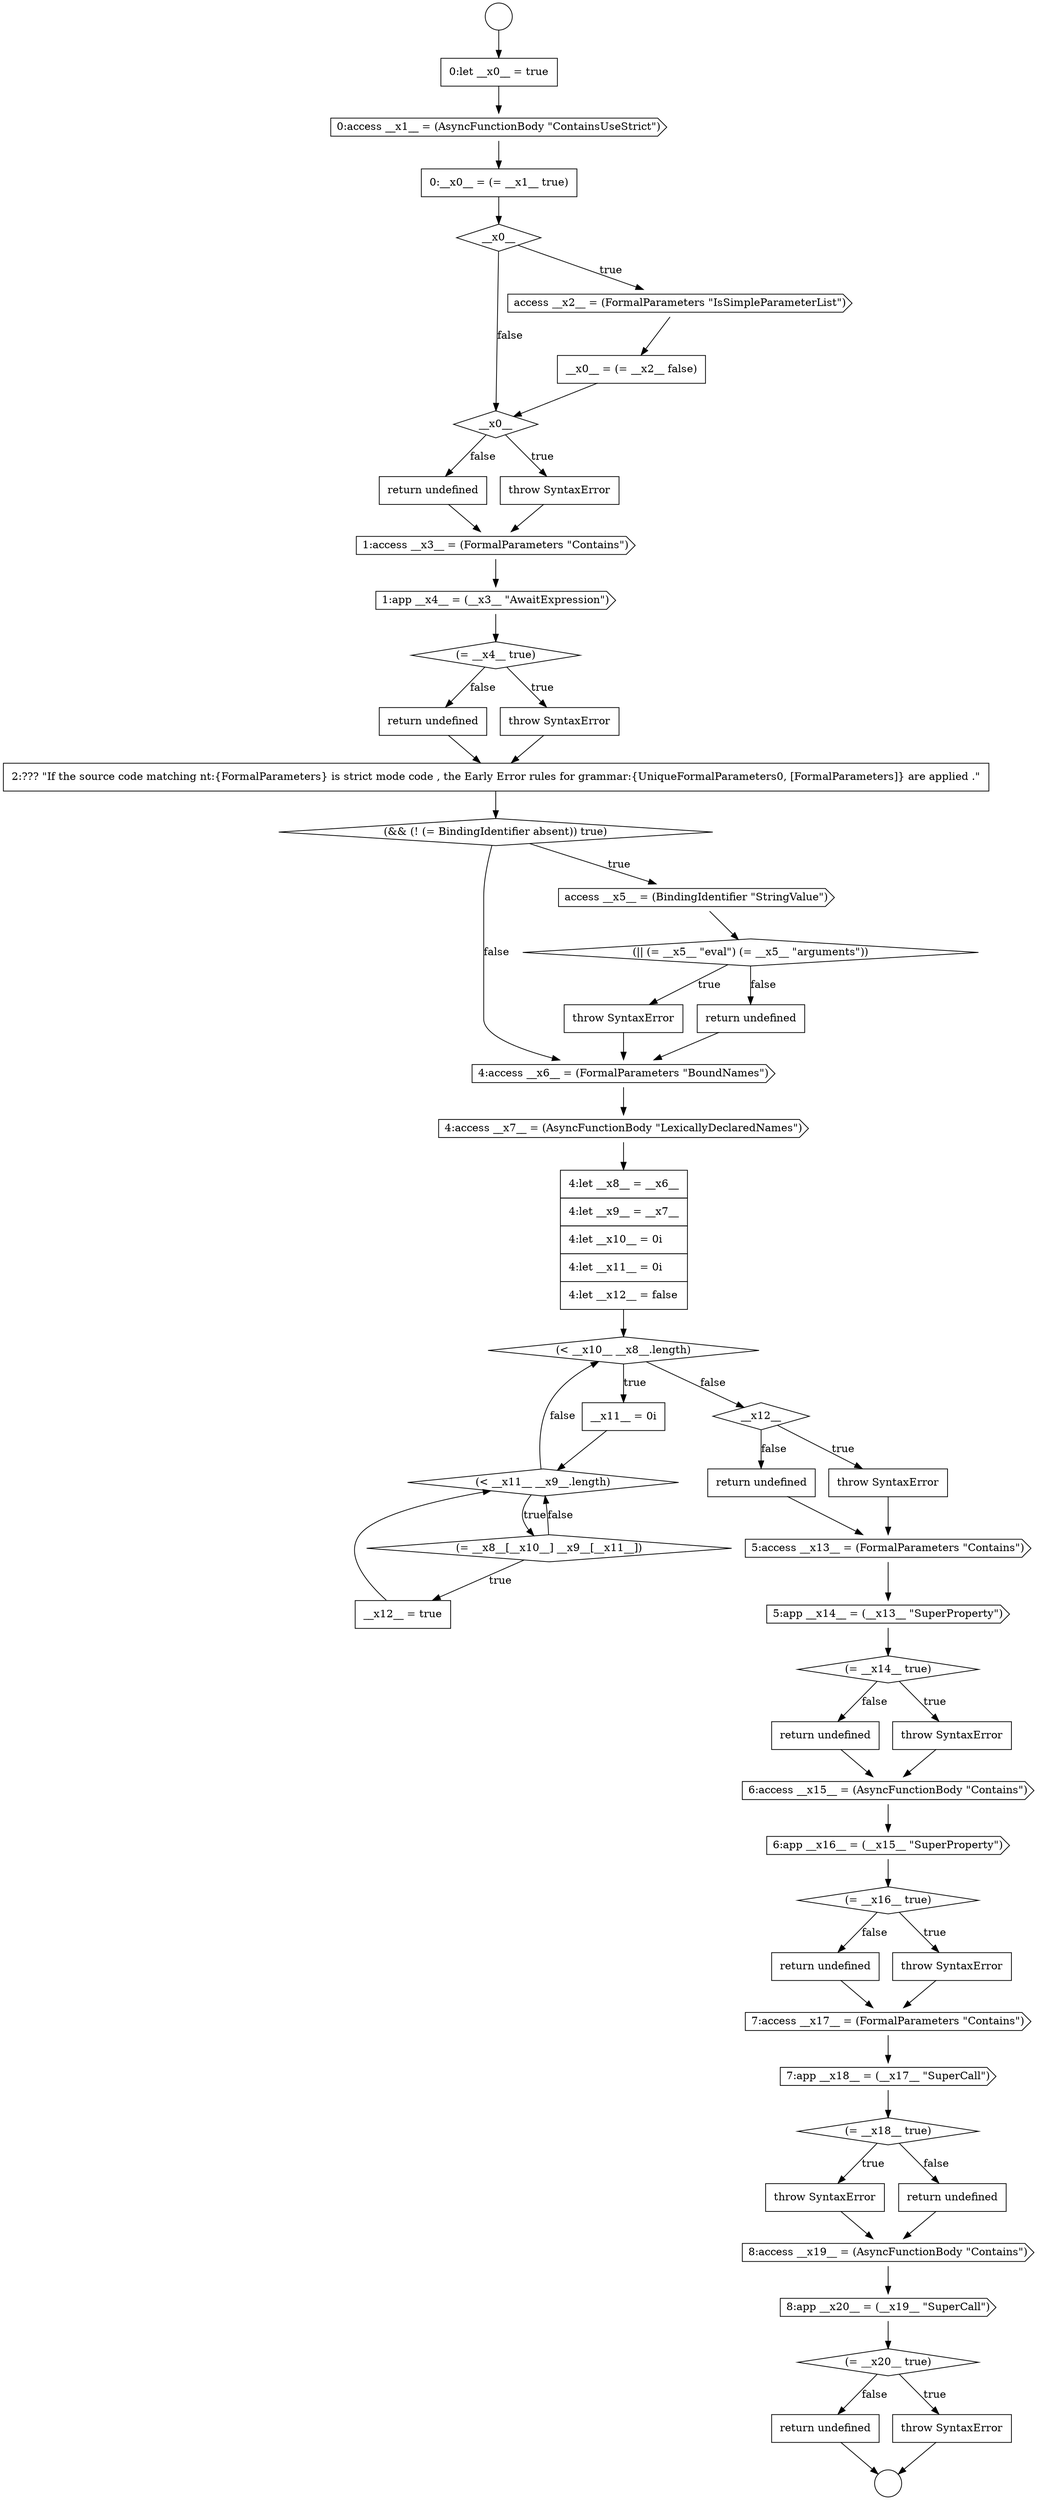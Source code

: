digraph {
  node21354 [shape=circle label=" " color="black" fillcolor="white" style=filled]
  node21374 [shape=none, margin=0, label=<<font color="black">
    <table border="0" cellborder="1" cellspacing="0" cellpadding="10">
      <tr><td align="left">return undefined</td></tr>
    </table>
  </font>> color="black" fillcolor="white" style=filled]
  node21368 [shape=none, margin=0, label=<<font color="black">
    <table border="0" cellborder="1" cellspacing="0" cellpadding="10">
      <tr><td align="left">return undefined</td></tr>
    </table>
  </font>> color="black" fillcolor="white" style=filled]
  node21395 [shape=none, margin=0, label=<<font color="black">
    <table border="0" cellborder="1" cellspacing="0" cellpadding="10">
      <tr><td align="left">return undefined</td></tr>
    </table>
  </font>> color="black" fillcolor="white" style=filled]
  node21380 [shape=diamond, label=<<font color="black">(&lt; __x11__ __x9__.length)</font>> color="black" fillcolor="white" style=filled]
  node21388 [shape=diamond, label=<<font color="black">(= __x14__ true)</font>> color="black" fillcolor="white" style=filled]
  node21393 [shape=diamond, label=<<font color="black">(= __x16__ true)</font>> color="black" fillcolor="white" style=filled]
  node21405 [shape=none, margin=0, label=<<font color="black">
    <table border="0" cellborder="1" cellspacing="0" cellpadding="10">
      <tr><td align="left">return undefined</td></tr>
    </table>
  </font>> color="black" fillcolor="white" style=filled]
  node21378 [shape=diamond, label=<<font color="black">(&lt; __x10__ __x8__.length)</font>> color="black" fillcolor="white" style=filled]
  node21387 [shape=cds, label=<<font color="black">5:app __x14__ = (__x13__ &quot;SuperProperty&quot;)</font>> color="black" fillcolor="white" style=filled]
  node21366 [shape=diamond, label=<<font color="black">(= __x4__ true)</font>> color="black" fillcolor="white" style=filled]
  node21386 [shape=cds, label=<<font color="black">5:access __x13__ = (FormalParameters &quot;Contains&quot;)</font>> color="black" fillcolor="white" style=filled]
  node21353 [shape=circle label=" " color="black" fillcolor="white" style=filled]
  node21375 [shape=cds, label=<<font color="black">4:access __x6__ = (FormalParameters &quot;BoundNames&quot;)</font>> color="black" fillcolor="white" style=filled]
  node21358 [shape=diamond, label=<<font color="black">__x0__</font>> color="black" fillcolor="white" style=filled]
  node21383 [shape=diamond, label=<<font color="black">__x12__</font>> color="black" fillcolor="white" style=filled]
  node21403 [shape=diamond, label=<<font color="black">(= __x20__ true)</font>> color="black" fillcolor="white" style=filled]
  node21398 [shape=diamond, label=<<font color="black">(= __x18__ true)</font>> color="black" fillcolor="white" style=filled]
  node21363 [shape=none, margin=0, label=<<font color="black">
    <table border="0" cellborder="1" cellspacing="0" cellpadding="10">
      <tr><td align="left">return undefined</td></tr>
    </table>
  </font>> color="black" fillcolor="white" style=filled]
  node21394 [shape=none, margin=0, label=<<font color="black">
    <table border="0" cellborder="1" cellspacing="0" cellpadding="10">
      <tr><td align="left">throw SyntaxError</td></tr>
    </table>
  </font>> color="black" fillcolor="white" style=filled]
  node21367 [shape=none, margin=0, label=<<font color="black">
    <table border="0" cellborder="1" cellspacing="0" cellpadding="10">
      <tr><td align="left">throw SyntaxError</td></tr>
    </table>
  </font>> color="black" fillcolor="white" style=filled]
  node21390 [shape=none, margin=0, label=<<font color="black">
    <table border="0" cellborder="1" cellspacing="0" cellpadding="10">
      <tr><td align="left">return undefined</td></tr>
    </table>
  </font>> color="black" fillcolor="white" style=filled]
  node21371 [shape=cds, label=<<font color="black">access __x5__ = (BindingIdentifier &quot;StringValue&quot;)</font>> color="black" fillcolor="white" style=filled]
  node21357 [shape=none, margin=0, label=<<font color="black">
    <table border="0" cellborder="1" cellspacing="0" cellpadding="10">
      <tr><td align="left">0:__x0__ = (= __x1__ true)</td></tr>
    </table>
  </font>> color="black" fillcolor="white" style=filled]
  node21399 [shape=none, margin=0, label=<<font color="black">
    <table border="0" cellborder="1" cellspacing="0" cellpadding="10">
      <tr><td align="left">throw SyntaxError</td></tr>
    </table>
  </font>> color="black" fillcolor="white" style=filled]
  node21402 [shape=cds, label=<<font color="black">8:app __x20__ = (__x19__ &quot;SuperCall&quot;)</font>> color="black" fillcolor="white" style=filled]
  node21384 [shape=none, margin=0, label=<<font color="black">
    <table border="0" cellborder="1" cellspacing="0" cellpadding="10">
      <tr><td align="left">throw SyntaxError</td></tr>
    </table>
  </font>> color="black" fillcolor="white" style=filled]
  node21377 [shape=none, margin=0, label=<<font color="black">
    <table border="0" cellborder="1" cellspacing="0" cellpadding="10">
      <tr><td align="left">4:let __x8__ = __x6__</td></tr>
      <tr><td align="left">4:let __x9__ = __x7__</td></tr>
      <tr><td align="left">4:let __x10__ = 0i</td></tr>
      <tr><td align="left">4:let __x11__ = 0i</td></tr>
      <tr><td align="left">4:let __x12__ = false</td></tr>
    </table>
  </font>> color="black" fillcolor="white" style=filled]
  node21364 [shape=cds, label=<<font color="black">1:access __x3__ = (FormalParameters &quot;Contains&quot;)</font>> color="black" fillcolor="white" style=filled]
  node21389 [shape=none, margin=0, label=<<font color="black">
    <table border="0" cellborder="1" cellspacing="0" cellpadding="10">
      <tr><td align="left">throw SyntaxError</td></tr>
    </table>
  </font>> color="black" fillcolor="white" style=filled]
  node21370 [shape=diamond, label=<<font color="black">(&amp;&amp; (! (= BindingIdentifier absent)) true)</font>> color="black" fillcolor="white" style=filled]
  node21400 [shape=none, margin=0, label=<<font color="black">
    <table border="0" cellborder="1" cellspacing="0" cellpadding="10">
      <tr><td align="left">return undefined</td></tr>
    </table>
  </font>> color="black" fillcolor="white" style=filled]
  node21373 [shape=none, margin=0, label=<<font color="black">
    <table border="0" cellborder="1" cellspacing="0" cellpadding="10">
      <tr><td align="left">throw SyntaxError</td></tr>
    </table>
  </font>> color="black" fillcolor="white" style=filled]
  node21360 [shape=none, margin=0, label=<<font color="black">
    <table border="0" cellborder="1" cellspacing="0" cellpadding="10">
      <tr><td align="left">__x0__ = (= __x2__ false)</td></tr>
    </table>
  </font>> color="black" fillcolor="white" style=filled]
  node21381 [shape=diamond, label=<<font color="black">(= __x8__[__x10__] __x9__[__x11__])</font>> color="black" fillcolor="white" style=filled]
  node21392 [shape=cds, label=<<font color="black">6:app __x16__ = (__x15__ &quot;SuperProperty&quot;)</font>> color="black" fillcolor="white" style=filled]
  node21365 [shape=cds, label=<<font color="black">1:app __x4__ = (__x3__ &quot;AwaitExpression&quot;)</font>> color="black" fillcolor="white" style=filled]
  node21396 [shape=cds, label=<<font color="black">7:access __x17__ = (FormalParameters &quot;Contains&quot;)</font>> color="black" fillcolor="white" style=filled]
  node21361 [shape=diamond, label=<<font color="black">__x0__</font>> color="black" fillcolor="white" style=filled]
  node21356 [shape=cds, label=<<font color="black">0:access __x1__ = (AsyncFunctionBody &quot;ContainsUseStrict&quot;)</font>> color="black" fillcolor="white" style=filled]
  node21401 [shape=cds, label=<<font color="black">8:access __x19__ = (AsyncFunctionBody &quot;Contains&quot;)</font>> color="black" fillcolor="white" style=filled]
  node21397 [shape=cds, label=<<font color="black">7:app __x18__ = (__x17__ &quot;SuperCall&quot;)</font>> color="black" fillcolor="white" style=filled]
  node21379 [shape=none, margin=0, label=<<font color="black">
    <table border="0" cellborder="1" cellspacing="0" cellpadding="10">
      <tr><td align="left">__x11__ = 0i</td></tr>
    </table>
  </font>> color="black" fillcolor="white" style=filled]
  node21362 [shape=none, margin=0, label=<<font color="black">
    <table border="0" cellborder="1" cellspacing="0" cellpadding="10">
      <tr><td align="left">throw SyntaxError</td></tr>
    </table>
  </font>> color="black" fillcolor="white" style=filled]
  node21359 [shape=cds, label=<<font color="black">access __x2__ = (FormalParameters &quot;IsSimpleParameterList&quot;)</font>> color="black" fillcolor="white" style=filled]
  node21376 [shape=cds, label=<<font color="black">4:access __x7__ = (AsyncFunctionBody &quot;LexicallyDeclaredNames&quot;)</font>> color="black" fillcolor="white" style=filled]
  node21404 [shape=none, margin=0, label=<<font color="black">
    <table border="0" cellborder="1" cellspacing="0" cellpadding="10">
      <tr><td align="left">throw SyntaxError</td></tr>
    </table>
  </font>> color="black" fillcolor="white" style=filled]
  node21369 [shape=none, margin=0, label=<<font color="black">
    <table border="0" cellborder="1" cellspacing="0" cellpadding="10">
      <tr><td align="left">2:??? &quot;If the source code matching nt:{FormalParameters} is strict mode code , the Early Error rules for grammar:{UniqueFormalParameters0, [FormalParameters]} are applied .&quot;</td></tr>
    </table>
  </font>> color="black" fillcolor="white" style=filled]
  node21382 [shape=none, margin=0, label=<<font color="black">
    <table border="0" cellborder="1" cellspacing="0" cellpadding="10">
      <tr><td align="left">__x12__ = true</td></tr>
    </table>
  </font>> color="black" fillcolor="white" style=filled]
  node21355 [shape=none, margin=0, label=<<font color="black">
    <table border="0" cellborder="1" cellspacing="0" cellpadding="10">
      <tr><td align="left">0:let __x0__ = true</td></tr>
    </table>
  </font>> color="black" fillcolor="white" style=filled]
  node21385 [shape=none, margin=0, label=<<font color="black">
    <table border="0" cellborder="1" cellspacing="0" cellpadding="10">
      <tr><td align="left">return undefined</td></tr>
    </table>
  </font>> color="black" fillcolor="white" style=filled]
  node21391 [shape=cds, label=<<font color="black">6:access __x15__ = (AsyncFunctionBody &quot;Contains&quot;)</font>> color="black" fillcolor="white" style=filled]
  node21372 [shape=diamond, label=<<font color="black">(|| (= __x5__ &quot;eval&quot;) (= __x5__ &quot;arguments&quot;))</font>> color="black" fillcolor="white" style=filled]
  node21384 -> node21386 [ color="black"]
  node21367 -> node21369 [ color="black"]
  node21386 -> node21387 [ color="black"]
  node21378 -> node21379 [label=<<font color="black">true</font>> color="black"]
  node21378 -> node21383 [label=<<font color="black">false</font>> color="black"]
  node21404 -> node21354 [ color="black"]
  node21353 -> node21355 [ color="black"]
  node21369 -> node21370 [ color="black"]
  node21392 -> node21393 [ color="black"]
  node21387 -> node21388 [ color="black"]
  node21389 -> node21391 [ color="black"]
  node21379 -> node21380 [ color="black"]
  node21365 -> node21366 [ color="black"]
  node21361 -> node21362 [label=<<font color="black">true</font>> color="black"]
  node21361 -> node21363 [label=<<font color="black">false</font>> color="black"]
  node21370 -> node21371 [label=<<font color="black">true</font>> color="black"]
  node21370 -> node21375 [label=<<font color="black">false</font>> color="black"]
  node21399 -> node21401 [ color="black"]
  node21390 -> node21391 [ color="black"]
  node21368 -> node21369 [ color="black"]
  node21380 -> node21381 [label=<<font color="black">true</font>> color="black"]
  node21380 -> node21378 [label=<<font color="black">false</font>> color="black"]
  node21366 -> node21367 [label=<<font color="black">true</font>> color="black"]
  node21366 -> node21368 [label=<<font color="black">false</font>> color="black"]
  node21363 -> node21364 [ color="black"]
  node21359 -> node21360 [ color="black"]
  node21374 -> node21375 [ color="black"]
  node21358 -> node21359 [label=<<font color="black">true</font>> color="black"]
  node21358 -> node21361 [label=<<font color="black">false</font>> color="black"]
  node21382 -> node21380 [ color="black"]
  node21371 -> node21372 [ color="black"]
  node21398 -> node21399 [label=<<font color="black">true</font>> color="black"]
  node21398 -> node21400 [label=<<font color="black">false</font>> color="black"]
  node21397 -> node21398 [ color="black"]
  node21381 -> node21382 [label=<<font color="black">true</font>> color="black"]
  node21381 -> node21380 [label=<<font color="black">false</font>> color="black"]
  node21396 -> node21397 [ color="black"]
  node21362 -> node21364 [ color="black"]
  node21357 -> node21358 [ color="black"]
  node21393 -> node21394 [label=<<font color="black">true</font>> color="black"]
  node21393 -> node21395 [label=<<font color="black">false</font>> color="black"]
  node21388 -> node21389 [label=<<font color="black">true</font>> color="black"]
  node21388 -> node21390 [label=<<font color="black">false</font>> color="black"]
  node21375 -> node21376 [ color="black"]
  node21360 -> node21361 [ color="black"]
  node21377 -> node21378 [ color="black"]
  node21403 -> node21404 [label=<<font color="black">true</font>> color="black"]
  node21403 -> node21405 [label=<<font color="black">false</font>> color="black"]
  node21402 -> node21403 [ color="black"]
  node21401 -> node21402 [ color="black"]
  node21364 -> node21365 [ color="black"]
  node21400 -> node21401 [ color="black"]
  node21394 -> node21396 [ color="black"]
  node21356 -> node21357 [ color="black"]
  node21376 -> node21377 [ color="black"]
  node21395 -> node21396 [ color="black"]
  node21391 -> node21392 [ color="black"]
  node21385 -> node21386 [ color="black"]
  node21355 -> node21356 [ color="black"]
  node21372 -> node21373 [label=<<font color="black">true</font>> color="black"]
  node21372 -> node21374 [label=<<font color="black">false</font>> color="black"]
  node21373 -> node21375 [ color="black"]
  node21405 -> node21354 [ color="black"]
  node21383 -> node21384 [label=<<font color="black">true</font>> color="black"]
  node21383 -> node21385 [label=<<font color="black">false</font>> color="black"]
}
